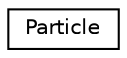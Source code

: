 digraph "Graphical Class Hierarchy"
{
 // LATEX_PDF_SIZE
  edge [fontname="Helvetica",fontsize="10",labelfontname="Helvetica",labelfontsize="10"];
  node [fontname="Helvetica",fontsize="10",shape=record];
  rankdir="LR";
  Node0 [label="Particle",height=0.2,width=0.4,color="black", fillcolor="white", style="filled",URL="$classParticle.html",tooltip="Class for managing the properites of particle objects."];
}
